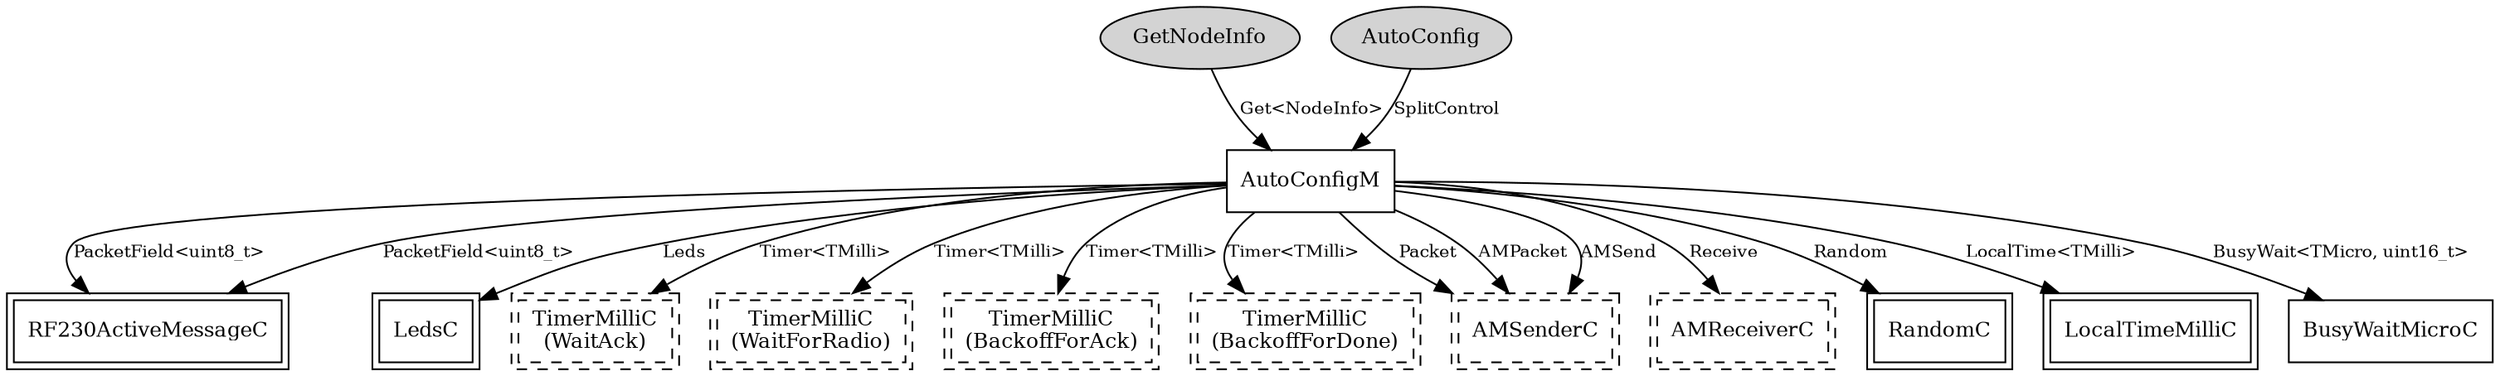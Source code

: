 digraph "AutoConfigC" {
  n0x2af9ebc13e48 [shape=ellipse, style=filled, label="GetNodeInfo", fontsize=12];
  "AutoConfigM" [fontsize=12, shape=box, URL="../chtml/AutoConfigM.html"];
  n0x2af9ebc131e8 [shape=ellipse, style=filled, label="AutoConfig", fontsize=12];
  "AutoConfigM" [fontsize=12, shape=box, URL="../chtml/AutoConfigM.html"];
  "AutoConfigM" [fontsize=12, shape=box, URL="../chtml/AutoConfigM.html"];
  "RF230ActiveMessageC" [fontsize=12, shape=box,peripheries=2, URL="../chtml/tos.chips.rf230.RF230ActiveMessageC.html"];
  "AutoConfigM" [fontsize=12, shape=box, URL="../chtml/AutoConfigM.html"];
  "RF230ActiveMessageC" [fontsize=12, shape=box,peripheries=2, URL="../chtml/tos.chips.rf230.RF230ActiveMessageC.html"];
  "AutoConfigM" [fontsize=12, shape=box, URL="../chtml/AutoConfigM.html"];
  "LedsC" [fontsize=12, shape=box,peripheries=2, URL="../chtml/tos.system.LedsC.html"];
  "AutoConfigM" [fontsize=12, shape=box, URL="../chtml/AutoConfigM.html"];
  "AutoConfigC.WaitAck" [fontsize=12, shape=box,peripheries=2, style=dashed, label="TimerMilliC\n(WaitAck)", URL="../chtml/tos.system.TimerMilliC.html"];
  "AutoConfigM" [fontsize=12, shape=box, URL="../chtml/AutoConfigM.html"];
  "AutoConfigC.WaitForRadio" [fontsize=12, shape=box,peripheries=2, style=dashed, label="TimerMilliC\n(WaitForRadio)", URL="../chtml/tos.system.TimerMilliC.html"];
  "AutoConfigM" [fontsize=12, shape=box, URL="../chtml/AutoConfigM.html"];
  "AutoConfigC.BackoffForAck" [fontsize=12, shape=box,peripheries=2, style=dashed, label="TimerMilliC\n(BackoffForAck)", URL="../chtml/tos.system.TimerMilliC.html"];
  "AutoConfigM" [fontsize=12, shape=box, URL="../chtml/AutoConfigM.html"];
  "AutoConfigC.BackoffForDone" [fontsize=12, shape=box,peripheries=2, style=dashed, label="TimerMilliC\n(BackoffForDone)", URL="../chtml/tos.system.TimerMilliC.html"];
  "AutoConfigM" [fontsize=12, shape=box, URL="../chtml/AutoConfigM.html"];
  "AutoConfigC.AMSenderC" [fontsize=12, shape=box,peripheries=2, style=dashed, label="AMSenderC", URL="../chtml/tos.system.AMSenderC.html"];
  "AutoConfigM" [fontsize=12, shape=box, URL="../chtml/AutoConfigM.html"];
  "AutoConfigC.AMSenderC" [fontsize=12, shape=box,peripheries=2, style=dashed, label="AMSenderC", URL="../chtml/tos.system.AMSenderC.html"];
  "AutoConfigM" [fontsize=12, shape=box, URL="../chtml/AutoConfigM.html"];
  "AutoConfigC.AMSenderC" [fontsize=12, shape=box,peripheries=2, style=dashed, label="AMSenderC", URL="../chtml/tos.system.AMSenderC.html"];
  "AutoConfigM" [fontsize=12, shape=box, URL="../chtml/AutoConfigM.html"];
  "AutoConfigC.AMReceiverC" [fontsize=12, shape=box,peripheries=2, style=dashed, label="AMReceiverC", URL="../chtml/tos.system.AMReceiverC.html"];
  "AutoConfigM" [fontsize=12, shape=box, URL="../chtml/AutoConfigM.html"];
  "RandomC" [fontsize=12, shape=box,peripheries=2, URL="../chtml/tos.system.RandomC.html"];
  "AutoConfigM" [fontsize=12, shape=box, URL="../chtml/AutoConfigM.html"];
  "LocalTimeMilliC" [fontsize=12, shape=box,peripheries=2, URL="../chtml/tos.system.LocalTimeMilliC.html"];
  "AutoConfigM" [fontsize=12, shape=box, URL="../chtml/AutoConfigM.html"];
  "BusyWaitMicroC" [fontsize=12, shape=box, URL="../chtml/tos.platforms.micaz.BusyWaitMicroC.html"];
  "n0x2af9ebc13e48" -> "AutoConfigM" [label="Get<NodeInfo>", URL="../ihtml/tos.interfaces.Get.html", fontsize=10];
  "n0x2af9ebc131e8" -> "AutoConfigM" [label="SplitControl", URL="../ihtml/tos.interfaces.SplitControl.html", fontsize=10];
  "AutoConfigM" -> "RF230ActiveMessageC" [label="PacketField<uint8_t>", URL="../ihtml/tos.lib.rfxlink.util.PacketField.html", fontsize=10];
  "AutoConfigM" -> "RF230ActiveMessageC" [label="PacketField<uint8_t>", URL="../ihtml/tos.lib.rfxlink.util.PacketField.html", fontsize=10];
  "AutoConfigM" -> "LedsC" [label="Leds", URL="../ihtml/tos.interfaces.Leds.html", fontsize=10];
  "AutoConfigM" -> "AutoConfigC.WaitAck" [label="Timer<TMilli>", URL="../ihtml/tos.lib.timer.Timer.html", fontsize=10];
  "AutoConfigM" -> "AutoConfigC.WaitForRadio" [label="Timer<TMilli>", URL="../ihtml/tos.lib.timer.Timer.html", fontsize=10];
  "AutoConfigM" -> "AutoConfigC.BackoffForAck" [label="Timer<TMilli>", URL="../ihtml/tos.lib.timer.Timer.html", fontsize=10];
  "AutoConfigM" -> "AutoConfigC.BackoffForDone" [label="Timer<TMilli>", URL="../ihtml/tos.lib.timer.Timer.html", fontsize=10];
  "AutoConfigM" -> "AutoConfigC.AMSenderC" [label="Packet", URL="../ihtml/tos.interfaces.Packet.html", fontsize=10];
  "AutoConfigM" -> "AutoConfigC.AMSenderC" [label="AMPacket", URL="../ihtml/tos.interfaces.AMPacket.html", fontsize=10];
  "AutoConfigM" -> "AutoConfigC.AMSenderC" [label="AMSend", URL="../ihtml/tos.interfaces.AMSend.html", fontsize=10];
  "AutoConfigM" -> "AutoConfigC.AMReceiverC" [label="Receive", URL="../ihtml/tos.interfaces.Receive.html", fontsize=10];
  "AutoConfigM" -> "RandomC" [label="Random", URL="../ihtml/tos.interfaces.Random.html", fontsize=10];
  "AutoConfigM" -> "LocalTimeMilliC" [label="LocalTime<TMilli>", URL="../ihtml/tos.lib.timer.LocalTime.html", fontsize=10];
  "AutoConfigM" -> "BusyWaitMicroC" [label="BusyWait<TMicro, uint16_t>", URL="../ihtml/tos.lib.timer.BusyWait.html", fontsize=10];
}
